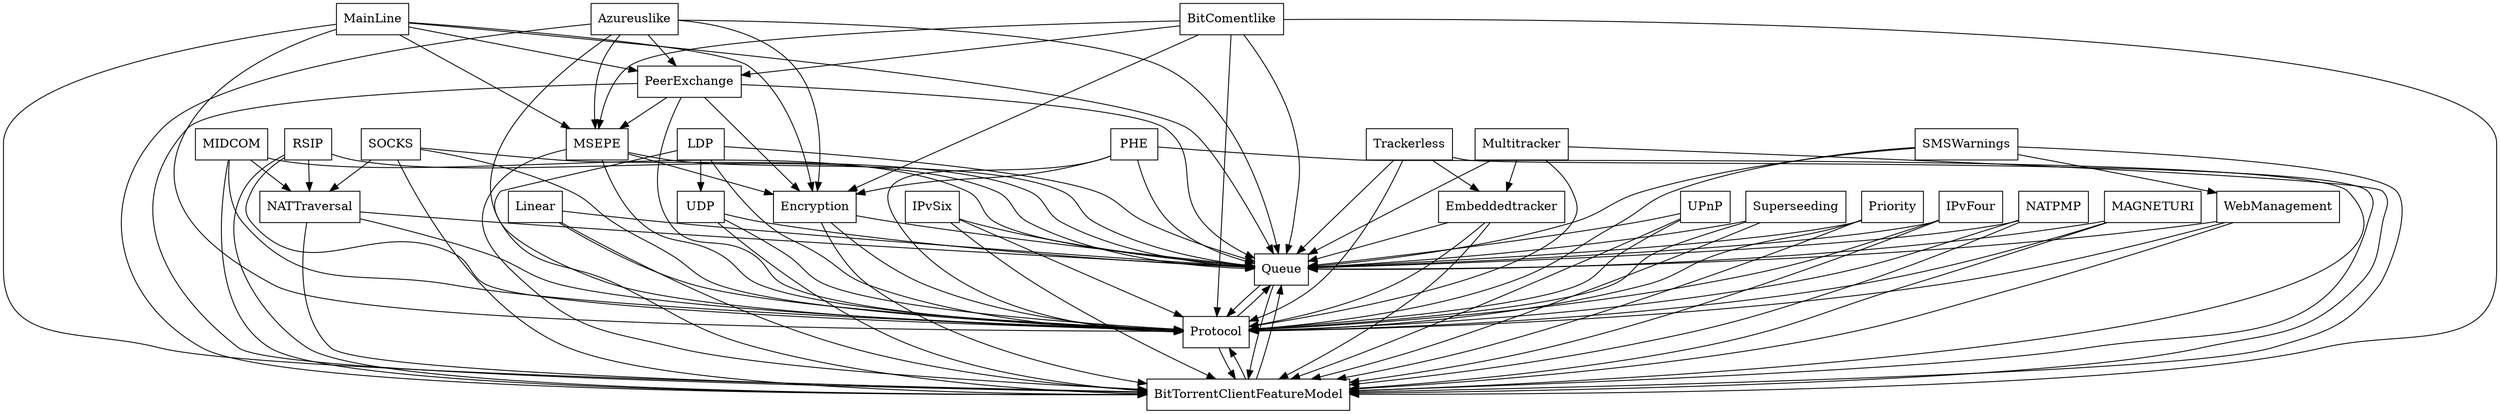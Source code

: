 digraph{
graph [rankdir=TB];
node [shape=box];
edge [arrowhead=normal];
0[label="BitComentlike",]
1[label="UDP",]
2[label="SOCKS",]
3[label="NATTraversal",]
4[label="Linear",]
5[label="MainLine",]
6[label="Azureuslike",]
7[label="MIDCOM",]
8[label="IPvSix",]
9[label="Embeddedtracker",]
10[label="UPnP",]
11[label="PeerExchange",]
12[label="Trackerless",]
13[label="WebManagement",]
14[label="Queue",]
15[label="SMSWarnings",]
16[label="RSIP",]
17[label="LDP",]
18[label="Protocol",]
19[label="PHE",]
20[label="Encryption",]
21[label="Superseeding",]
22[label="MSEPE",]
23[label="Priority",]
24[label="IPvFour",]
25[label="NATPMP",]
26[label="Multitracker",]
27[label="BitTorrentClientFeatureModel",]
28[label="MAGNETURI",]
0->11[label="",]
0->14[label="",]
0->18[label="",]
0->20[label="",]
0->22[label="",]
0->27[label="",]
1->14[label="",]
1->18[label="",]
1->27[label="",]
2->3[label="",]
2->14[label="",]
2->18[label="",]
2->27[label="",]
3->14[label="",]
3->18[label="",]
3->27[label="",]
4->14[label="",]
4->18[label="",]
4->27[label="",]
5->11[label="",]
5->14[label="",]
5->18[label="",]
5->20[label="",]
5->22[label="",]
5->27[label="",]
6->11[label="",]
6->14[label="",]
6->18[label="",]
6->20[label="",]
6->22[label="",]
6->27[label="",]
7->3[label="",]
7->14[label="",]
7->18[label="",]
7->27[label="",]
8->14[label="",]
8->18[label="",]
8->27[label="",]
9->14[label="",]
9->18[label="",]
9->27[label="",]
10->14[label="",]
10->18[label="",]
10->27[label="",]
11->14[label="",]
11->18[label="",]
11->20[label="",]
11->22[label="",]
11->27[label="",]
12->9[label="",]
12->14[label="",]
12->18[label="",]
12->27[label="",]
13->14[label="",]
13->18[label="",]
13->27[label="",]
14->18[label="",]
14->27[label="",]
15->13[label="",]
15->14[label="",]
15->18[label="",]
15->27[label="",]
16->3[label="",]
16->14[label="",]
16->18[label="",]
16->27[label="",]
17->1[label="",]
17->14[label="",]
17->18[label="",]
17->27[label="",]
18->14[label="",]
18->27[label="",]
19->14[label="",]
19->18[label="",]
19->20[label="",]
19->27[label="",]
20->14[label="",]
20->18[label="",]
20->27[label="",]
21->14[label="",]
21->18[label="",]
21->27[label="",]
22->14[label="",]
22->18[label="",]
22->20[label="",]
22->27[label="",]
23->14[label="",]
23->18[label="",]
23->27[label="",]
24->14[label="",]
24->18[label="",]
24->27[label="",]
25->14[label="",]
25->18[label="",]
25->27[label="",]
26->9[label="",]
26->14[label="",]
26->18[label="",]
26->27[label="",]
27->14[label="",]
27->18[label="",]
28->14[label="",]
28->18[label="",]
28->27[label="",]
}
